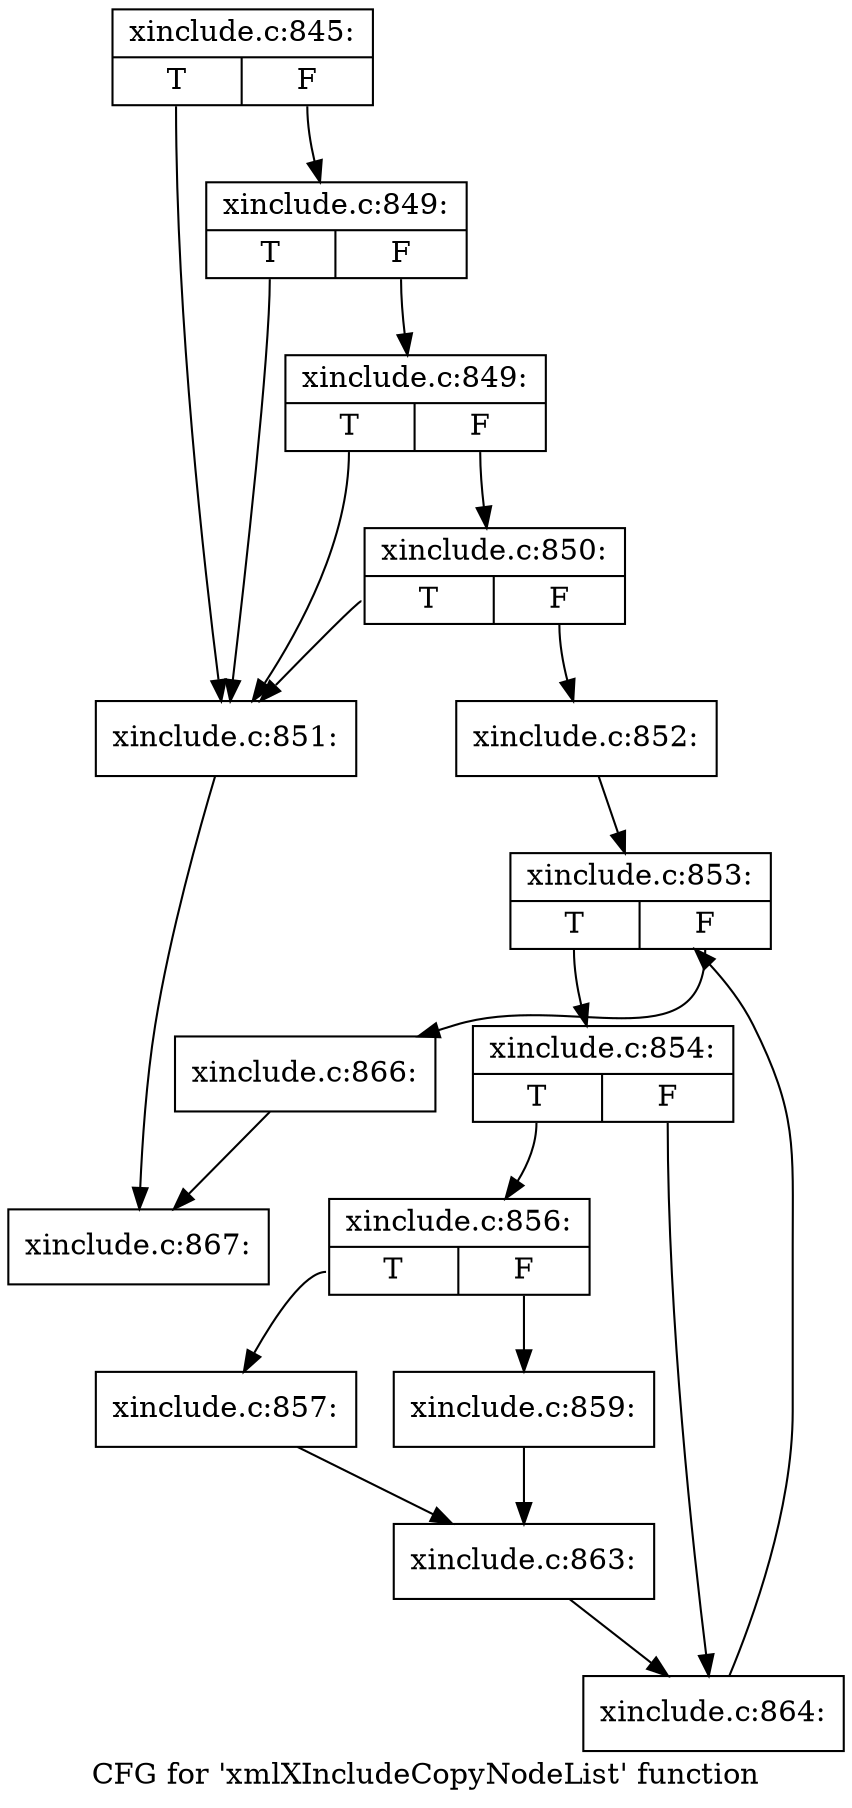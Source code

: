 digraph "CFG for 'xmlXIncludeCopyNodeList' function" {
	label="CFG for 'xmlXIncludeCopyNodeList' function";

	Node0x557a6b0 [shape=record,label="{xinclude.c:845:|{<s0>T|<s1>F}}"];
	Node0x557a6b0:s0 -> Node0x5584c90;
	Node0x557a6b0:s1 -> Node0x5584e30;
	Node0x5584e30 [shape=record,label="{xinclude.c:849:|{<s0>T|<s1>F}}"];
	Node0x5584e30:s0 -> Node0x5584c90;
	Node0x5584e30:s1 -> Node0x5584db0;
	Node0x5584db0 [shape=record,label="{xinclude.c:849:|{<s0>T|<s1>F}}"];
	Node0x5584db0:s0 -> Node0x5584c90;
	Node0x5584db0:s1 -> Node0x5584d30;
	Node0x5584d30 [shape=record,label="{xinclude.c:850:|{<s0>T|<s1>F}}"];
	Node0x5584d30:s0 -> Node0x5584c90;
	Node0x5584d30:s1 -> Node0x5584ce0;
	Node0x5584c90 [shape=record,label="{xinclude.c:851:}"];
	Node0x5584c90 -> Node0x55832f0;
	Node0x5584ce0 [shape=record,label="{xinclude.c:852:}"];
	Node0x5584ce0 -> Node0x55859f0;
	Node0x55859f0 [shape=record,label="{xinclude.c:853:|{<s0>T|<s1>F}}"];
	Node0x55859f0:s0 -> Node0x5585de0;
	Node0x55859f0:s1 -> Node0x5585c10;
	Node0x5585de0 [shape=record,label="{xinclude.c:854:|{<s0>T|<s1>F}}"];
	Node0x5585de0:s0 -> Node0x55867a0;
	Node0x5585de0:s1 -> Node0x5586ad0;
	Node0x55867a0 [shape=record,label="{xinclude.c:856:|{<s0>T|<s1>F}}"];
	Node0x55867a0:s0 -> Node0x5586a80;
	Node0x55867a0:s1 -> Node0x5586e70;
	Node0x5586a80 [shape=record,label="{xinclude.c:857:}"];
	Node0x5586a80 -> Node0x5586e20;
	Node0x5586e70 [shape=record,label="{xinclude.c:859:}"];
	Node0x5586e70 -> Node0x5586e20;
	Node0x5586e20 [shape=record,label="{xinclude.c:863:}"];
	Node0x5586e20 -> Node0x5586ad0;
	Node0x5586ad0 [shape=record,label="{xinclude.c:864:}"];
	Node0x5586ad0 -> Node0x55859f0;
	Node0x5585c10 [shape=record,label="{xinclude.c:866:}"];
	Node0x5585c10 -> Node0x55832f0;
	Node0x55832f0 [shape=record,label="{xinclude.c:867:}"];
}
